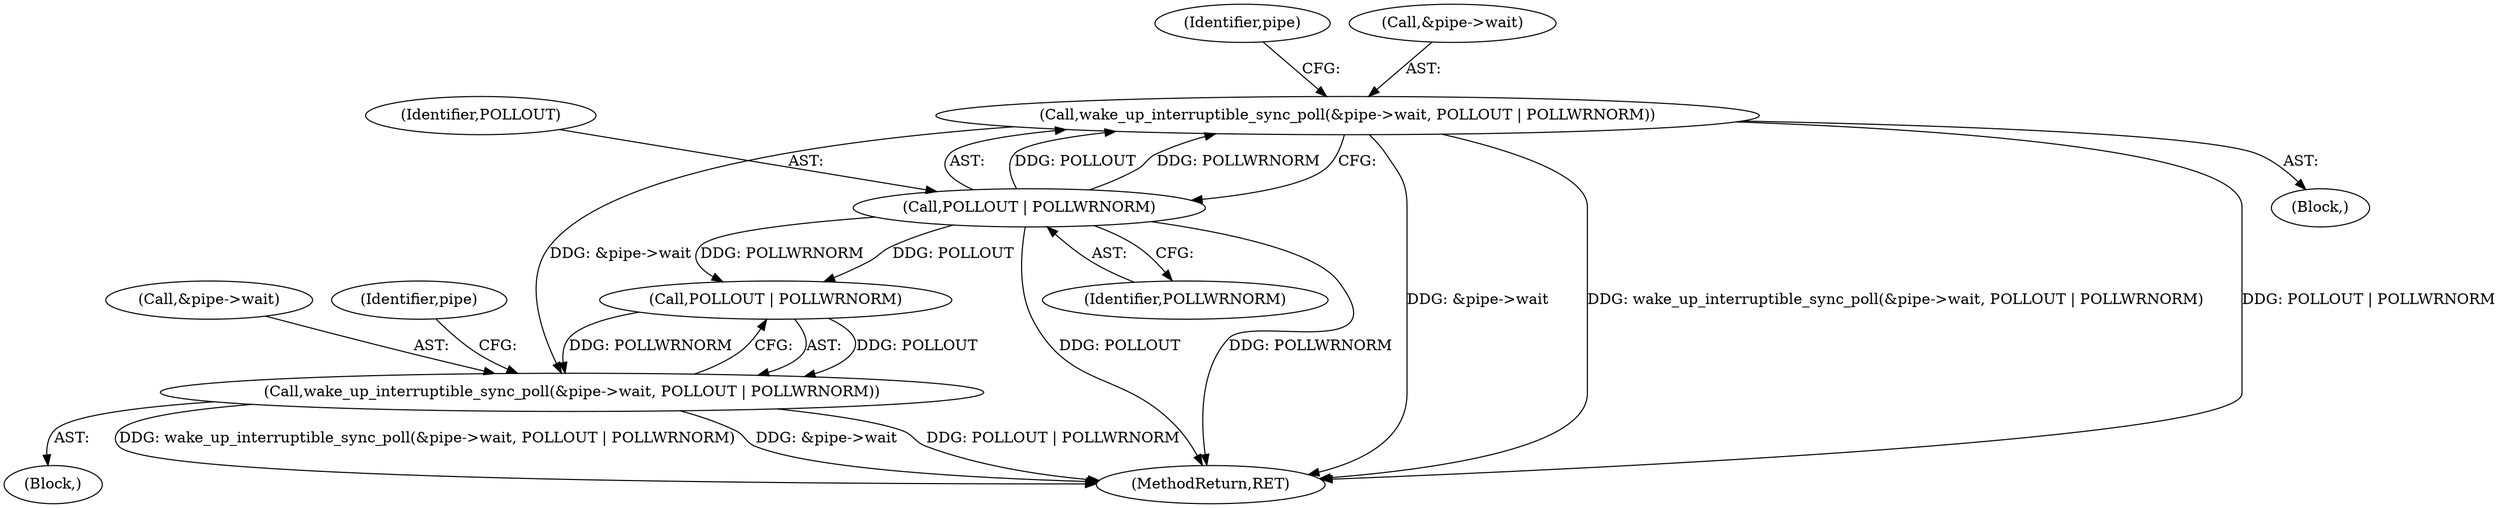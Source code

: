digraph "0_linux_637b58c2887e5e57850865839cc75f59184b23d1_1@pointer" {
"1000367" [label="(Call,wake_up_interruptible_sync_poll(&pipe->wait, POLLOUT | POLLWRNORM))"];
"1000372" [label="(Call,POLLOUT | POLLWRNORM)"];
"1000389" [label="(Call,wake_up_interruptible_sync_poll(&pipe->wait, POLLOUT | POLLWRNORM))"];
"1000372" [label="(Call,POLLOUT | POLLWRNORM)"];
"1000378" [label="(Identifier,pipe)"];
"1000373" [label="(Identifier,POLLOUT)"];
"1000390" [label="(Call,&pipe->wait)"];
"1000394" [label="(Call,POLLOUT | POLLWRNORM)"];
"1000368" [label="(Call,&pipe->wait)"];
"1000374" [label="(Identifier,POLLWRNORM)"];
"1000388" [label="(Block,)"];
"1000366" [label="(Block,)"];
"1000367" [label="(Call,wake_up_interruptible_sync_poll(&pipe->wait, POLLOUT | POLLWRNORM))"];
"1000412" [label="(MethodReturn,RET)"];
"1000400" [label="(Identifier,pipe)"];
"1000389" [label="(Call,wake_up_interruptible_sync_poll(&pipe->wait, POLLOUT | POLLWRNORM))"];
"1000367" -> "1000366"  [label="AST: "];
"1000367" -> "1000372"  [label="CFG: "];
"1000368" -> "1000367"  [label="AST: "];
"1000372" -> "1000367"  [label="AST: "];
"1000378" -> "1000367"  [label="CFG: "];
"1000367" -> "1000412"  [label="DDG: &pipe->wait"];
"1000367" -> "1000412"  [label="DDG: wake_up_interruptible_sync_poll(&pipe->wait, POLLOUT | POLLWRNORM)"];
"1000367" -> "1000412"  [label="DDG: POLLOUT | POLLWRNORM"];
"1000372" -> "1000367"  [label="DDG: POLLOUT"];
"1000372" -> "1000367"  [label="DDG: POLLWRNORM"];
"1000367" -> "1000389"  [label="DDG: &pipe->wait"];
"1000372" -> "1000374"  [label="CFG: "];
"1000373" -> "1000372"  [label="AST: "];
"1000374" -> "1000372"  [label="AST: "];
"1000372" -> "1000412"  [label="DDG: POLLOUT"];
"1000372" -> "1000412"  [label="DDG: POLLWRNORM"];
"1000372" -> "1000394"  [label="DDG: POLLOUT"];
"1000372" -> "1000394"  [label="DDG: POLLWRNORM"];
"1000389" -> "1000388"  [label="AST: "];
"1000389" -> "1000394"  [label="CFG: "];
"1000390" -> "1000389"  [label="AST: "];
"1000394" -> "1000389"  [label="AST: "];
"1000400" -> "1000389"  [label="CFG: "];
"1000389" -> "1000412"  [label="DDG: POLLOUT | POLLWRNORM"];
"1000389" -> "1000412"  [label="DDG: wake_up_interruptible_sync_poll(&pipe->wait, POLLOUT | POLLWRNORM)"];
"1000389" -> "1000412"  [label="DDG: &pipe->wait"];
"1000394" -> "1000389"  [label="DDG: POLLOUT"];
"1000394" -> "1000389"  [label="DDG: POLLWRNORM"];
}
